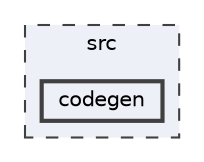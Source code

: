digraph "src/codegen"
{
 // LATEX_PDF_SIZE
  bgcolor="transparent";
  edge [fontname=Helvetica,fontsize=10,labelfontname=Helvetica,labelfontsize=10];
  node [fontname=Helvetica,fontsize=10,shape=box,height=0.2,width=0.4];
  compound=true
  subgraph clusterdir_68267d1309a1af8e8297ef4c3efbcdba {
    graph [ bgcolor="#edf0f7", pencolor="grey25", label="src", fontname=Helvetica,fontsize=10 style="filled,dashed", URL="dir_68267d1309a1af8e8297ef4c3efbcdba.html",tooltip=""]
  dir_7cf1b5e32c0ccac638cac1ebc38d93b6 [label="codegen", fillcolor="#edf0f7", color="grey25", style="filled,bold", URL="dir_7cf1b5e32c0ccac638cac1ebc38d93b6.html",tooltip=""];
  }
}
